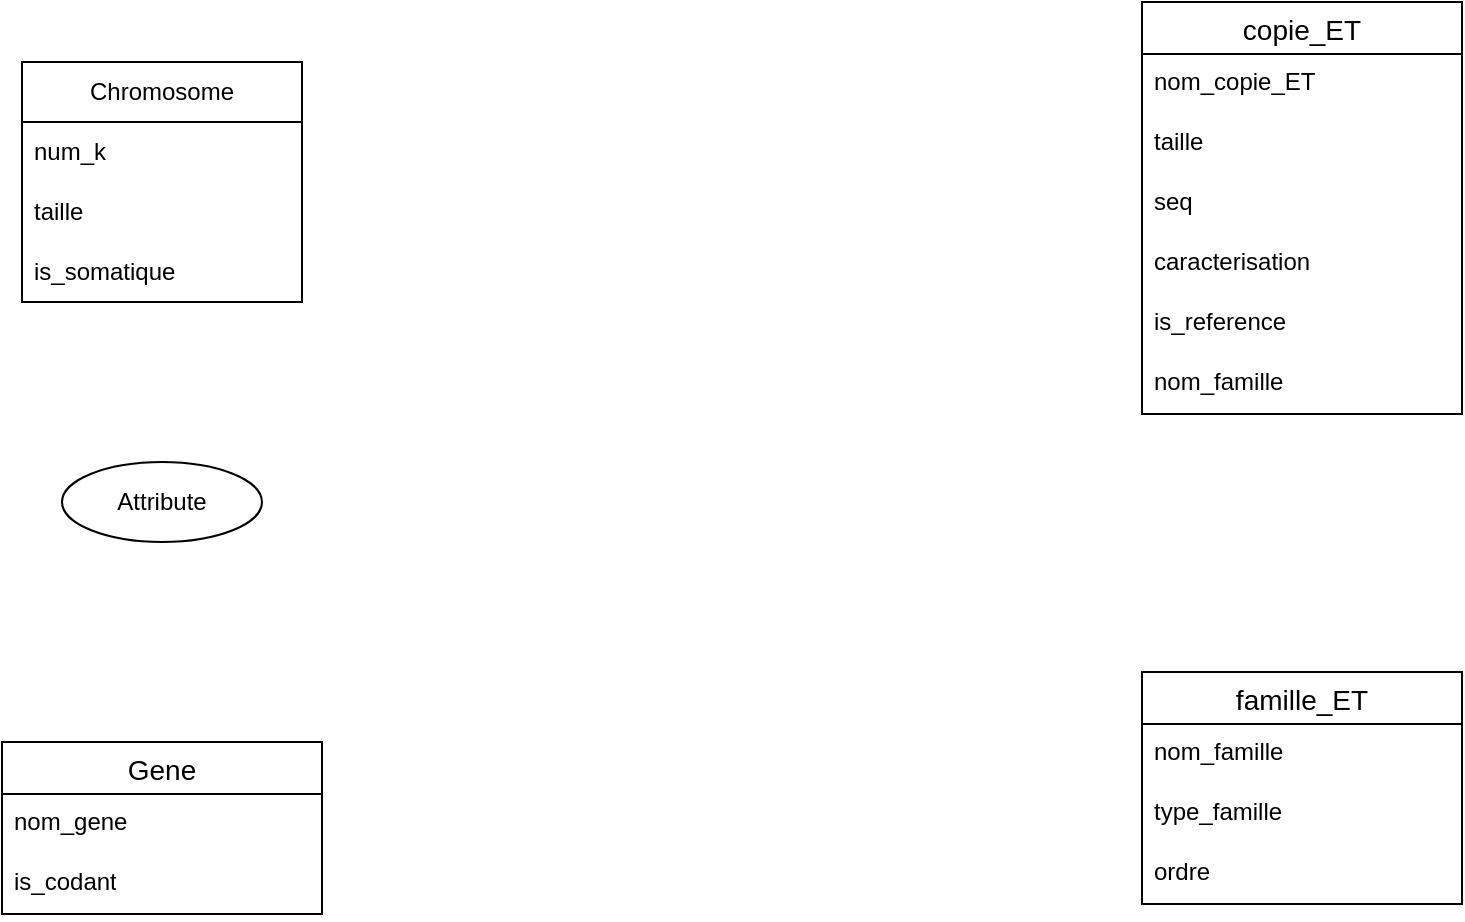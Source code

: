 <mxfile version="24.4.8" type="github">
  <diagram id="R2lEEEUBdFMjLlhIrx00" name="Page-1">
    <mxGraphModel dx="1434" dy="746" grid="1" gridSize="10" guides="1" tooltips="1" connect="1" arrows="1" fold="1" page="1" pageScale="1" pageWidth="1100" pageHeight="850" math="0" shadow="0" extFonts="Permanent Marker^https://fonts.googleapis.com/css?family=Permanent+Marker">
      <root>
        <mxCell id="0" />
        <mxCell id="1" parent="0" />
        <mxCell id="fIP32wEftz2K5Ly6oPpo-1" value="&lt;div&gt;Chromosome&lt;/div&gt;" style="swimlane;fontStyle=0;childLayout=stackLayout;horizontal=1;startSize=30;horizontalStack=0;resizeParent=1;resizeParentMax=0;resizeLast=0;collapsible=1;marginBottom=0;whiteSpace=wrap;html=1;" vertex="1" parent="1">
          <mxGeometry x="160" y="120" width="140" height="120" as="geometry" />
        </mxCell>
        <mxCell id="fIP32wEftz2K5Ly6oPpo-2" value="num_k" style="text;strokeColor=none;fillColor=none;align=left;verticalAlign=middle;spacingLeft=4;spacingRight=4;overflow=hidden;points=[[0,0.5],[1,0.5]];portConstraint=eastwest;rotatable=0;whiteSpace=wrap;html=1;" vertex="1" parent="fIP32wEftz2K5Ly6oPpo-1">
          <mxGeometry y="30" width="140" height="30" as="geometry" />
        </mxCell>
        <mxCell id="fIP32wEftz2K5Ly6oPpo-3" value="taille" style="text;strokeColor=none;fillColor=none;align=left;verticalAlign=middle;spacingLeft=4;spacingRight=4;overflow=hidden;points=[[0,0.5],[1,0.5]];portConstraint=eastwest;rotatable=0;whiteSpace=wrap;html=1;" vertex="1" parent="fIP32wEftz2K5Ly6oPpo-1">
          <mxGeometry y="60" width="140" height="30" as="geometry" />
        </mxCell>
        <mxCell id="fIP32wEftz2K5Ly6oPpo-4" value="is_somatique" style="text;strokeColor=none;fillColor=none;align=left;verticalAlign=middle;spacingLeft=4;spacingRight=4;overflow=hidden;points=[[0,0.5],[1,0.5]];portConstraint=eastwest;rotatable=0;whiteSpace=wrap;html=1;" vertex="1" parent="fIP32wEftz2K5Ly6oPpo-1">
          <mxGeometry y="90" width="140" height="30" as="geometry" />
        </mxCell>
        <mxCell id="fIP32wEftz2K5Ly6oPpo-7" value="famille_ET" style="swimlane;fontStyle=0;childLayout=stackLayout;horizontal=1;startSize=26;horizontalStack=0;resizeParent=1;resizeParentMax=0;resizeLast=0;collapsible=1;marginBottom=0;align=center;fontSize=14;" vertex="1" parent="1">
          <mxGeometry x="720" y="425" width="160" height="116" as="geometry" />
        </mxCell>
        <mxCell id="fIP32wEftz2K5Ly6oPpo-8" value="nom_famille" style="text;strokeColor=none;fillColor=none;spacingLeft=4;spacingRight=4;overflow=hidden;rotatable=0;points=[[0,0.5],[1,0.5]];portConstraint=eastwest;fontSize=12;whiteSpace=wrap;html=1;" vertex="1" parent="fIP32wEftz2K5Ly6oPpo-7">
          <mxGeometry y="26" width="160" height="30" as="geometry" />
        </mxCell>
        <mxCell id="fIP32wEftz2K5Ly6oPpo-9" value="type_famille" style="text;strokeColor=none;fillColor=none;spacingLeft=4;spacingRight=4;overflow=hidden;rotatable=0;points=[[0,0.5],[1,0.5]];portConstraint=eastwest;fontSize=12;whiteSpace=wrap;html=1;" vertex="1" parent="fIP32wEftz2K5Ly6oPpo-7">
          <mxGeometry y="56" width="160" height="30" as="geometry" />
        </mxCell>
        <mxCell id="fIP32wEftz2K5Ly6oPpo-10" value="ordre" style="text;strokeColor=none;fillColor=none;spacingLeft=4;spacingRight=4;overflow=hidden;rotatable=0;points=[[0,0.5],[1,0.5]];portConstraint=eastwest;fontSize=12;whiteSpace=wrap;html=1;" vertex="1" parent="fIP32wEftz2K5Ly6oPpo-7">
          <mxGeometry y="86" width="160" height="30" as="geometry" />
        </mxCell>
        <mxCell id="fIP32wEftz2K5Ly6oPpo-11" value="Gene" style="swimlane;fontStyle=0;childLayout=stackLayout;horizontal=1;startSize=26;horizontalStack=0;resizeParent=1;resizeParentMax=0;resizeLast=0;collapsible=1;marginBottom=0;align=center;fontSize=14;" vertex="1" parent="1">
          <mxGeometry x="150" y="460" width="160" height="86" as="geometry" />
        </mxCell>
        <mxCell id="fIP32wEftz2K5Ly6oPpo-12" value="nom_gene" style="text;strokeColor=none;fillColor=none;spacingLeft=4;spacingRight=4;overflow=hidden;rotatable=0;points=[[0,0.5],[1,0.5]];portConstraint=eastwest;fontSize=12;whiteSpace=wrap;html=1;" vertex="1" parent="fIP32wEftz2K5Ly6oPpo-11">
          <mxGeometry y="26" width="160" height="30" as="geometry" />
        </mxCell>
        <mxCell id="fIP32wEftz2K5Ly6oPpo-13" value="is_codant" style="text;strokeColor=none;fillColor=none;spacingLeft=4;spacingRight=4;overflow=hidden;rotatable=0;points=[[0,0.5],[1,0.5]];portConstraint=eastwest;fontSize=12;whiteSpace=wrap;html=1;" vertex="1" parent="fIP32wEftz2K5Ly6oPpo-11">
          <mxGeometry y="56" width="160" height="30" as="geometry" />
        </mxCell>
        <mxCell id="fIP32wEftz2K5Ly6oPpo-15" value="copie_ET" style="swimlane;fontStyle=0;childLayout=stackLayout;horizontal=1;startSize=26;horizontalStack=0;resizeParent=1;resizeParentMax=0;resizeLast=0;collapsible=1;marginBottom=0;align=center;fontSize=14;" vertex="1" parent="1">
          <mxGeometry x="720" y="90" width="160" height="206" as="geometry" />
        </mxCell>
        <mxCell id="fIP32wEftz2K5Ly6oPpo-16" value="nom_copie_ET" style="text;strokeColor=none;fillColor=none;spacingLeft=4;spacingRight=4;overflow=hidden;rotatable=0;points=[[0,0.5],[1,0.5]];portConstraint=eastwest;fontSize=12;whiteSpace=wrap;html=1;" vertex="1" parent="fIP32wEftz2K5Ly6oPpo-15">
          <mxGeometry y="26" width="160" height="30" as="geometry" />
        </mxCell>
        <mxCell id="fIP32wEftz2K5Ly6oPpo-17" value="taille" style="text;strokeColor=none;fillColor=none;spacingLeft=4;spacingRight=4;overflow=hidden;rotatable=0;points=[[0,0.5],[1,0.5]];portConstraint=eastwest;fontSize=12;whiteSpace=wrap;html=1;" vertex="1" parent="fIP32wEftz2K5Ly6oPpo-15">
          <mxGeometry y="56" width="160" height="30" as="geometry" />
        </mxCell>
        <mxCell id="fIP32wEftz2K5Ly6oPpo-18" value="seq" style="text;strokeColor=none;fillColor=none;spacingLeft=4;spacingRight=4;overflow=hidden;rotatable=0;points=[[0,0.5],[1,0.5]];portConstraint=eastwest;fontSize=12;whiteSpace=wrap;html=1;" vertex="1" parent="fIP32wEftz2K5Ly6oPpo-15">
          <mxGeometry y="86" width="160" height="30" as="geometry" />
        </mxCell>
        <mxCell id="fIP32wEftz2K5Ly6oPpo-19" value="&lt;div&gt;caracterisation&lt;/div&gt;&lt;div&gt;&lt;br/&gt;&lt;/div&gt;" style="text;strokeColor=none;fillColor=none;spacingLeft=4;spacingRight=4;overflow=hidden;rotatable=0;points=[[0,0.5],[1,0.5]];portConstraint=eastwest;fontSize=12;whiteSpace=wrap;html=1;" vertex="1" parent="fIP32wEftz2K5Ly6oPpo-15">
          <mxGeometry y="116" width="160" height="30" as="geometry" />
        </mxCell>
        <mxCell id="fIP32wEftz2K5Ly6oPpo-20" value="is_reference" style="text;strokeColor=none;fillColor=none;spacingLeft=4;spacingRight=4;overflow=hidden;rotatable=0;points=[[0,0.5],[1,0.5]];portConstraint=eastwest;fontSize=12;whiteSpace=wrap;html=1;" vertex="1" parent="fIP32wEftz2K5Ly6oPpo-15">
          <mxGeometry y="146" width="160" height="30" as="geometry" />
        </mxCell>
        <mxCell id="fIP32wEftz2K5Ly6oPpo-21" value="nom_famille" style="text;strokeColor=none;fillColor=none;spacingLeft=4;spacingRight=4;overflow=hidden;rotatable=0;points=[[0,0.5],[1,0.5]];portConstraint=eastwest;fontSize=12;whiteSpace=wrap;html=1;" vertex="1" parent="fIP32wEftz2K5Ly6oPpo-15">
          <mxGeometry y="176" width="160" height="30" as="geometry" />
        </mxCell>
        <mxCell id="fIP32wEftz2K5Ly6oPpo-30" value="Attribute" style="ellipse;whiteSpace=wrap;html=1;align=center;" vertex="1" parent="1">
          <mxGeometry x="180" y="320" width="100" height="40" as="geometry" />
        </mxCell>
      </root>
    </mxGraphModel>
  </diagram>
</mxfile>

